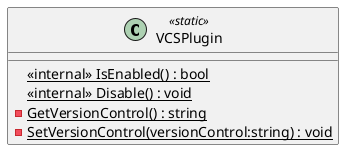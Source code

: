 @startuml
class VCSPlugin <<static>> {
    <<internal>> {static} IsEnabled() : bool
    <<internal>> {static} Disable() : void
    {static} - GetVersionControl() : string
    {static} - SetVersionControl(versionControl:string) : void
}
@enduml
